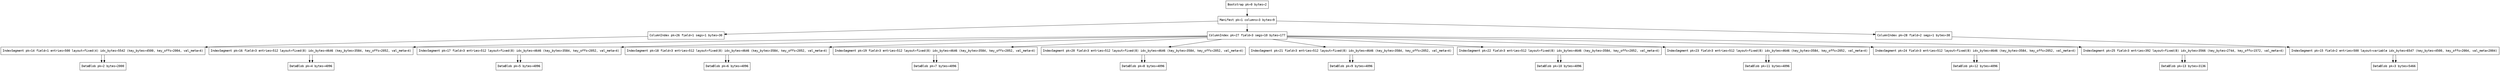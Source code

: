 digraph storage {
  node [shape=box, fontname="monospace"];
  n0 [label="Bootstrap pk=0 bytes=2"];
  n0 -> n1;
  n1 [label="Manifest pk=1 columns=3 bytes=9"];
  n1 -> n26;
  n1 -> n27;
  n1 -> n28;
  n2 [label="DataBlob pk=2 bytes=2000"];
  n14 -> n2;
  n3 [label="DataBlob pk=3 bytes=5466"];
  n15 -> n3;
  n4 [label="DataBlob pk=4 bytes=4096"];
  n16 -> n4;
  n5 [label="DataBlob pk=5 bytes=4096"];
  n17 -> n5;
  n6 [label="DataBlob pk=6 bytes=4096"];
  n18 -> n6;
  n7 [label="DataBlob pk=7 bytes=4096"];
  n19 -> n7;
  n8 [label="DataBlob pk=8 bytes=4096"];
  n20 -> n8;
  n9 [label="DataBlob pk=9 bytes=4096"];
  n21 -> n9;
  n10 [label="DataBlob pk=10 bytes=4096"];
  n22 -> n10;
  n11 [label="DataBlob pk=11 bytes=4096"];
  n23 -> n11;
  n12 [label="DataBlob pk=12 bytes=4096"];
  n24 -> n12;
  n13 [label="DataBlob pk=13 bytes=3136"];
  n25 -> n13;
  n14 [label="IndexSegment pk=14 field=1 entries=500 layout=fixed(4) idx_bytes=5542 (key_bytes=4500, key_offs=2004, val_meta=4)"];
  n26 -> n14;
  n14 -> n2;
  n15 [label="IndexSegment pk=15 field=2 entries=500 layout=variable idx_bytes=6547 (key_bytes=4500, key_offs=2004, val_meta=2004)"];
  n28 -> n15;
  n15 -> n3;
  n16 [label="IndexSegment pk=16 field=3 entries=512 layout=fixed(8) idx_bytes=4646 (key_bytes=3584, key_offs=2052, val_meta=4)"];
  n27 -> n16;
  n16 -> n4;
  n17 [label="IndexSegment pk=17 field=3 entries=512 layout=fixed(8) idx_bytes=4646 (key_bytes=3584, key_offs=2052, val_meta=4)"];
  n27 -> n17;
  n17 -> n5;
  n18 [label="IndexSegment pk=18 field=3 entries=512 layout=fixed(8) idx_bytes=4646 (key_bytes=3584, key_offs=2052, val_meta=4)"];
  n27 -> n18;
  n18 -> n6;
  n19 [label="IndexSegment pk=19 field=3 entries=512 layout=fixed(8) idx_bytes=4646 (key_bytes=3584, key_offs=2052, val_meta=4)"];
  n27 -> n19;
  n19 -> n7;
  n20 [label="IndexSegment pk=20 field=3 entries=512 layout=fixed(8) idx_bytes=4646 (key_bytes=3584, key_offs=2052, val_meta=4)"];
  n27 -> n20;
  n20 -> n8;
  n21 [label="IndexSegment pk=21 field=3 entries=512 layout=fixed(8) idx_bytes=4646 (key_bytes=3584, key_offs=2052, val_meta=4)"];
  n27 -> n21;
  n21 -> n9;
  n22 [label="IndexSegment pk=22 field=3 entries=512 layout=fixed(8) idx_bytes=4646 (key_bytes=3584, key_offs=2052, val_meta=4)"];
  n27 -> n22;
  n22 -> n10;
  n23 [label="IndexSegment pk=23 field=3 entries=512 layout=fixed(8) idx_bytes=4646 (key_bytes=3584, key_offs=2052, val_meta=4)"];
  n27 -> n23;
  n23 -> n11;
  n24 [label="IndexSegment pk=24 field=3 entries=512 layout=fixed(8) idx_bytes=4646 (key_bytes=3584, key_offs=2052, val_meta=4)"];
  n27 -> n24;
  n24 -> n12;
  n25 [label="IndexSegment pk=25 field=3 entries=392 layout=fixed(8) idx_bytes=3566 (key_bytes=2744, key_offs=1572, val_meta=4)"];
  n27 -> n25;
  n25 -> n13;
  n26 [label="ColumnIndex pk=26 field=1 segs=1 bytes=30"];
  n27 [label="ColumnIndex pk=27 field=3 segs=10 bytes=177"];
  n28 [label="ColumnIndex pk=28 field=2 segs=1 bytes=30"];
}
